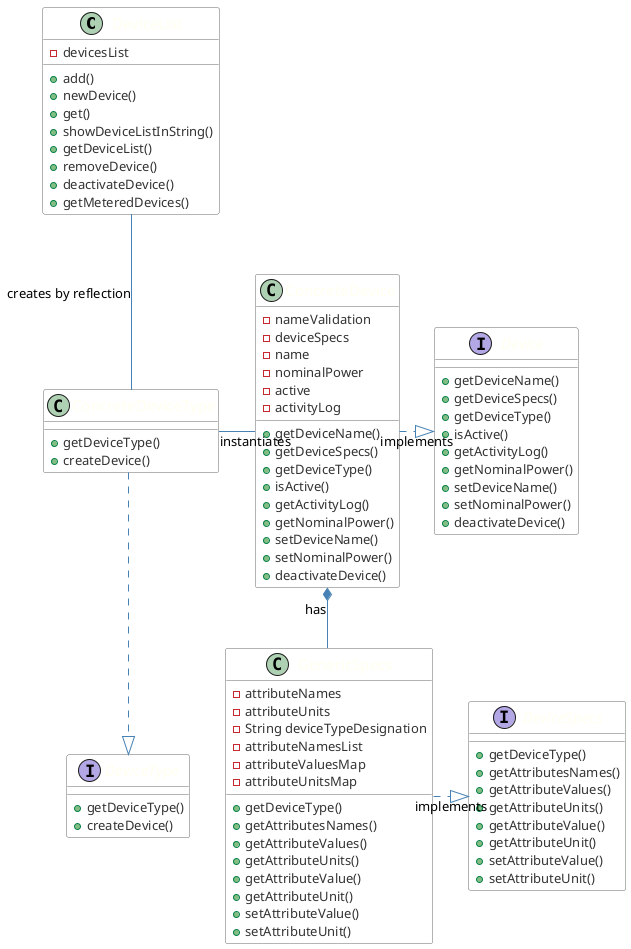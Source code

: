 @startuml
skinparam linetype ortho

skinparam class {
	ArrowColor SteelBlue
	BorderColor Dimgray
	HeaderBackgroundColor SteelBlue
	BackgroundColor White
	FontName Calibri bold
	AttributeFontColor #333
	AttributeFontName Calibri
	AttributeFontSize 13
	FontColor Ivory
	FontSize 15
}

class DeviceList
{
- devicesList
+ add()
+ newDevice()
+ get()
+ showDeviceListInString()
+ getDeviceList()
+ removeDevice()
+ deactivateDevice()
+ getMeteredDevices()
}

DeviceList -- ConcreteDeviceType : creates by reflection




interface DeviceType
{
+getDeviceType()
+createDevice()
}

class ConcreteDeviceType
{
+getDeviceType()
+createDevice()
}


ConcreteDeviceType .down.|> DeviceType
ConcreteDeviceType -right- ConcreteDevice : instantiates



class ConcreteDevice {
- nameValidation
- deviceSpecs
- name
- nominalPower
- active
- activityLog

+getDeviceName()
+getDeviceSpecs()
+getDeviceType()
+isActive()
+getActivityLog()
+getNominalPower()
+setDeviceName()
+setNominalPower()
+deactivateDevice()
}


class GenericSpecs
{
- attributeNames
- attributeUnits
- String deviceTypeDesignation
- attributeNamesList
- attributeValuesMap
- attributeUnitsMap
+getDeviceType()
+getAttributesNames()
+getAttributeValues()
+getAttributeUnits()
+getAttributeValue()
+getAttributeUnit()
+setAttributeValue()
+setAttributeUnit()
}

interface DeviceSpecs
{
+getDeviceType()
+getAttributesNames()
+getAttributeValues()
+getAttributeUnits()
+getAttributeValue()
+getAttributeUnit()
+setAttributeValue()
+setAttributeUnit()
}

GenericSpecs .right.|> DeviceSpecs : implements

interface Device
{
+getDeviceName()
+getDeviceSpecs()
+getDeviceType()
+isActive()
+getActivityLog()
+getNominalPower()
+setDeviceName()
+setNominalPower()
+deactivateDevice()
}


ConcreteDevice .right.|> Device : implements
ConcreteDevice *-- GenericSpecs : has

@enduml